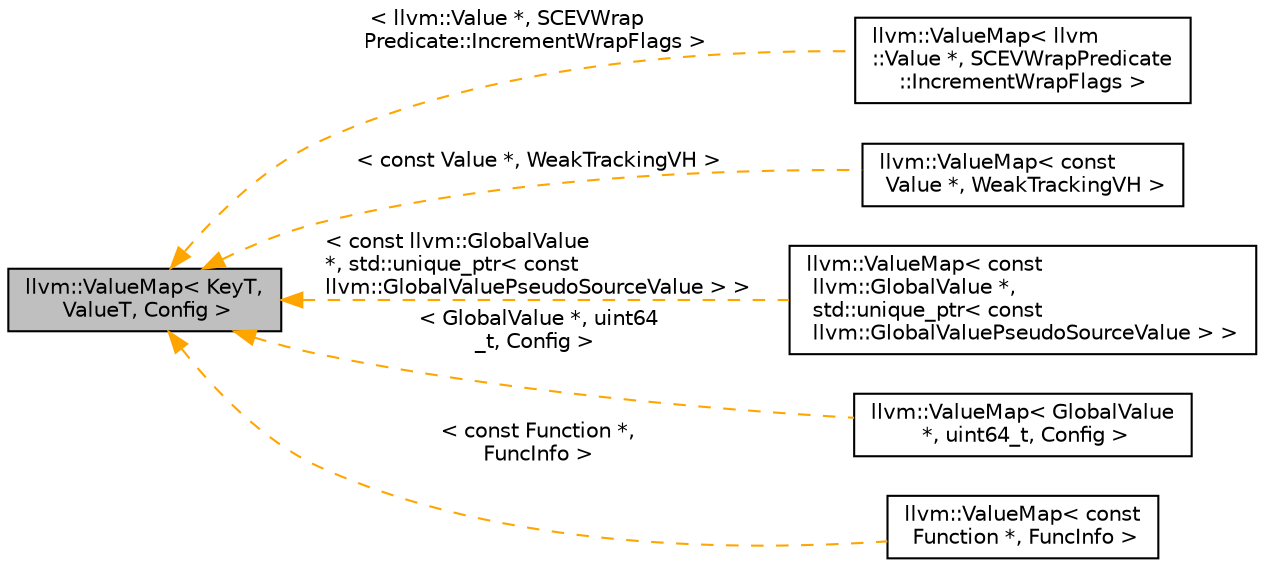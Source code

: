 digraph "llvm::ValueMap&lt; KeyT, ValueT, Config &gt;"
{
 // LATEX_PDF_SIZE
  bgcolor="transparent";
  edge [fontname="Helvetica",fontsize="10",labelfontname="Helvetica",labelfontsize="10"];
  node [fontname="Helvetica",fontsize="10",shape=record];
  rankdir="LR";
  Node1 [label="llvm::ValueMap\< KeyT,\l ValueT, Config \>",height=0.2,width=0.4,color="black", fillcolor="grey75", style="filled", fontcolor="black",tooltip="See the file comment."];
  Node1 -> Node2 [dir="back",color="orange",fontsize="10",style="dashed",label=" \< llvm::Value *, SCEVWrap\lPredicate::IncrementWrapFlags \>" ,fontname="Helvetica"];
  Node2 [label="llvm::ValueMap\< llvm\l::Value *, SCEVWrapPredicate\l::IncrementWrapFlags \>",height=0.2,width=0.4,color="black",URL="$classllvm_1_1ValueMap.html",tooltip=" "];
  Node1 -> Node3 [dir="back",color="orange",fontsize="10",style="dashed",label=" \< const Value *, WeakTrackingVH \>" ,fontname="Helvetica"];
  Node3 [label="llvm::ValueMap\< const\l Value *, WeakTrackingVH \>",height=0.2,width=0.4,color="black",URL="$classllvm_1_1ValueMap.html",tooltip=" "];
  Node1 -> Node4 [dir="back",color="orange",fontsize="10",style="dashed",label=" \< const llvm::GlobalValue\l *, std::unique_ptr\< const\l llvm::GlobalValuePseudoSourceValue \> \>" ,fontname="Helvetica"];
  Node4 [label="llvm::ValueMap\< const\l llvm::GlobalValue *,\l std::unique_ptr\< const\l llvm::GlobalValuePseudoSourceValue \> \>",height=0.2,width=0.4,color="black",URL="$classllvm_1_1ValueMap.html",tooltip=" "];
  Node1 -> Node5 [dir="back",color="orange",fontsize="10",style="dashed",label=" \< GlobalValue *, uint64\l_t, Config \>" ,fontname="Helvetica"];
  Node5 [label="llvm::ValueMap\< GlobalValue\l *, uint64_t, Config \>",height=0.2,width=0.4,color="black",URL="$classllvm_1_1ValueMap.html",tooltip=" "];
  Node1 -> Node6 [dir="back",color="orange",fontsize="10",style="dashed",label=" \< const Function *,\l FuncInfo \>" ,fontname="Helvetica"];
  Node6 [label="llvm::ValueMap\< const\l Function *, FuncInfo \>",height=0.2,width=0.4,color="black",URL="$classllvm_1_1ValueMap.html",tooltip=" "];
}
